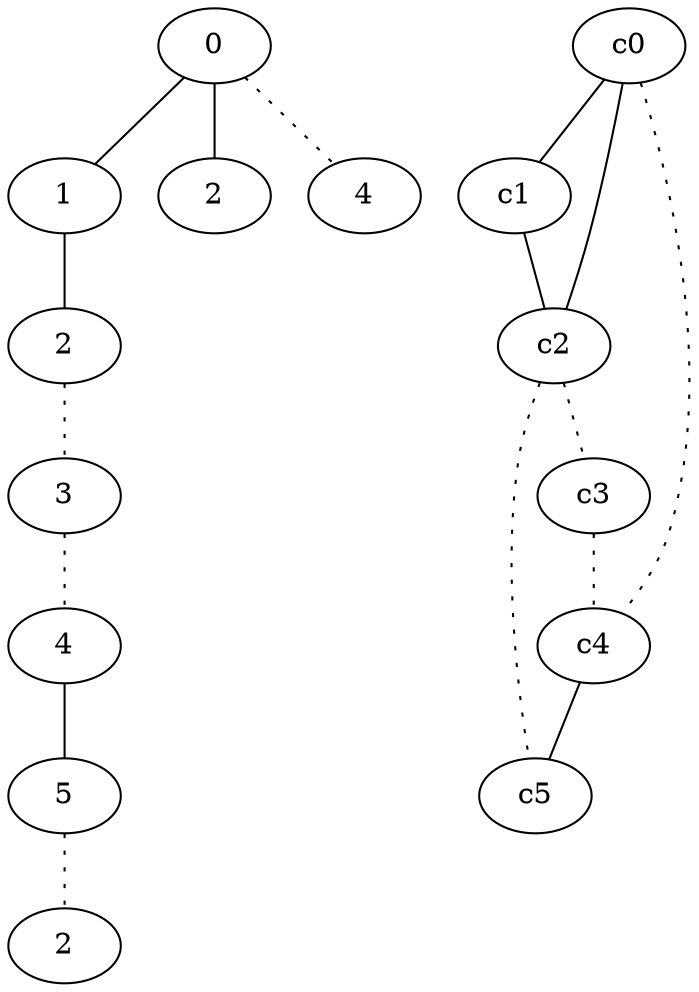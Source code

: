 graph {
a0[label=0];
a1[label=1];
a2[label=2];
a3[label=3];
a4[label=4];
a5[label=5];
a6[label=2];
a7[label=2];
a8[label=4];
a0 -- a1;
a0 -- a7;
a0 -- a8 [style=dotted];
a1 -- a2;
a2 -- a3 [style=dotted];
a3 -- a4 [style=dotted];
a4 -- a5;
a5 -- a6 [style=dotted];
c0 -- c1;
c0 -- c2;
c0 -- c4 [style=dotted];
c1 -- c2;
c2 -- c3 [style=dotted];
c2 -- c5 [style=dotted];
c3 -- c4 [style=dotted];
c4 -- c5;
}
